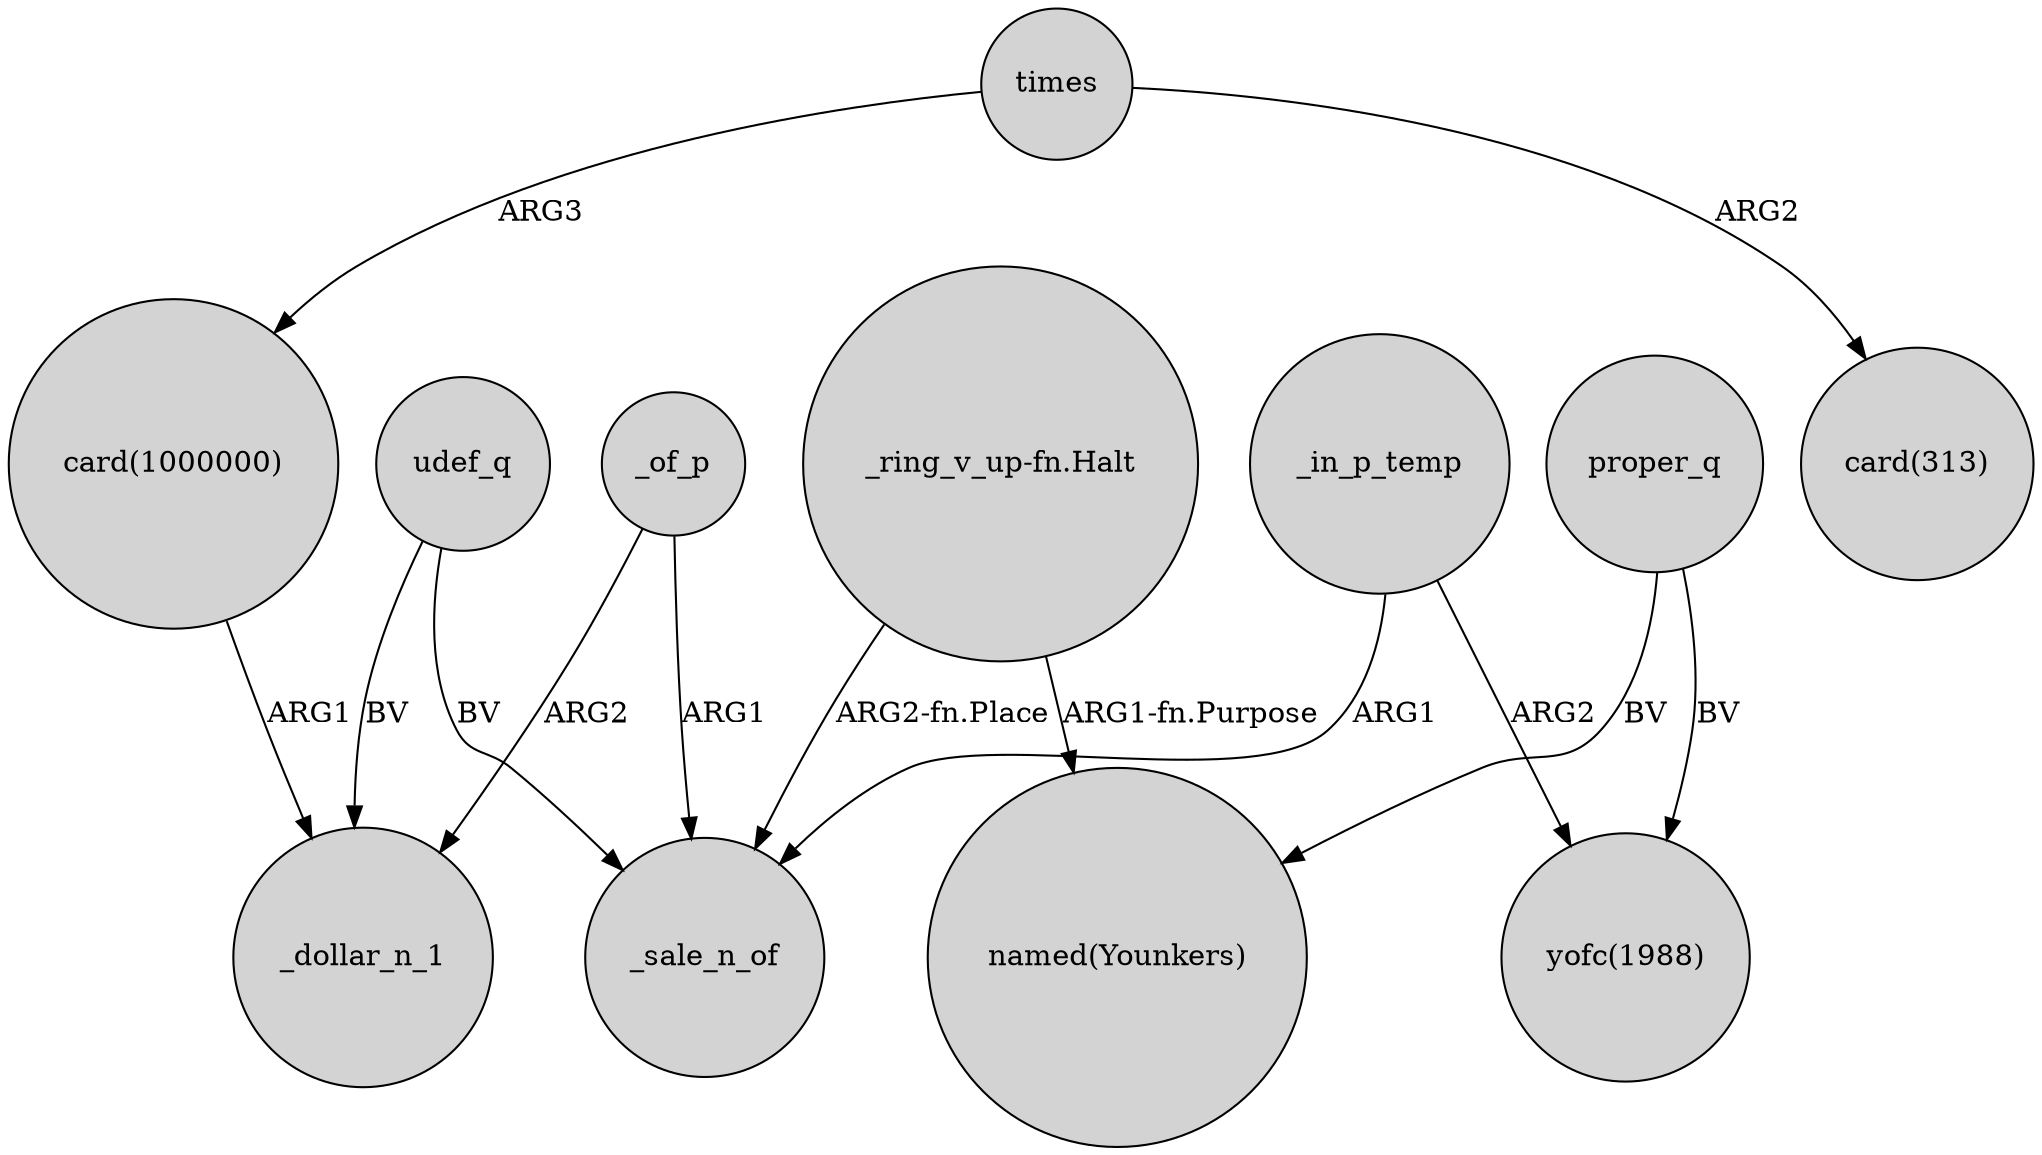 digraph {
	node [shape=circle style=filled]
	times -> "card(1000000)" [label=ARG3]
	udef_q -> _sale_n_of [label=BV]
	_of_p -> _sale_n_of [label=ARG1]
	"_ring_v_up-fn.Halt" -> _sale_n_of [label="ARG2-fn.Place"]
	_of_p -> _dollar_n_1 [label=ARG2]
	udef_q -> _dollar_n_1 [label=BV]
	"card(1000000)" -> _dollar_n_1 [label=ARG1]
	"_ring_v_up-fn.Halt" -> "named(Younkers)" [label="ARG1-fn.Purpose"]
	proper_q -> "named(Younkers)" [label=BV]
	times -> "card(313)" [label=ARG2]
	proper_q -> "yofc(1988)" [label=BV]
	_in_p_temp -> _sale_n_of [label=ARG1]
	_in_p_temp -> "yofc(1988)" [label=ARG2]
}

